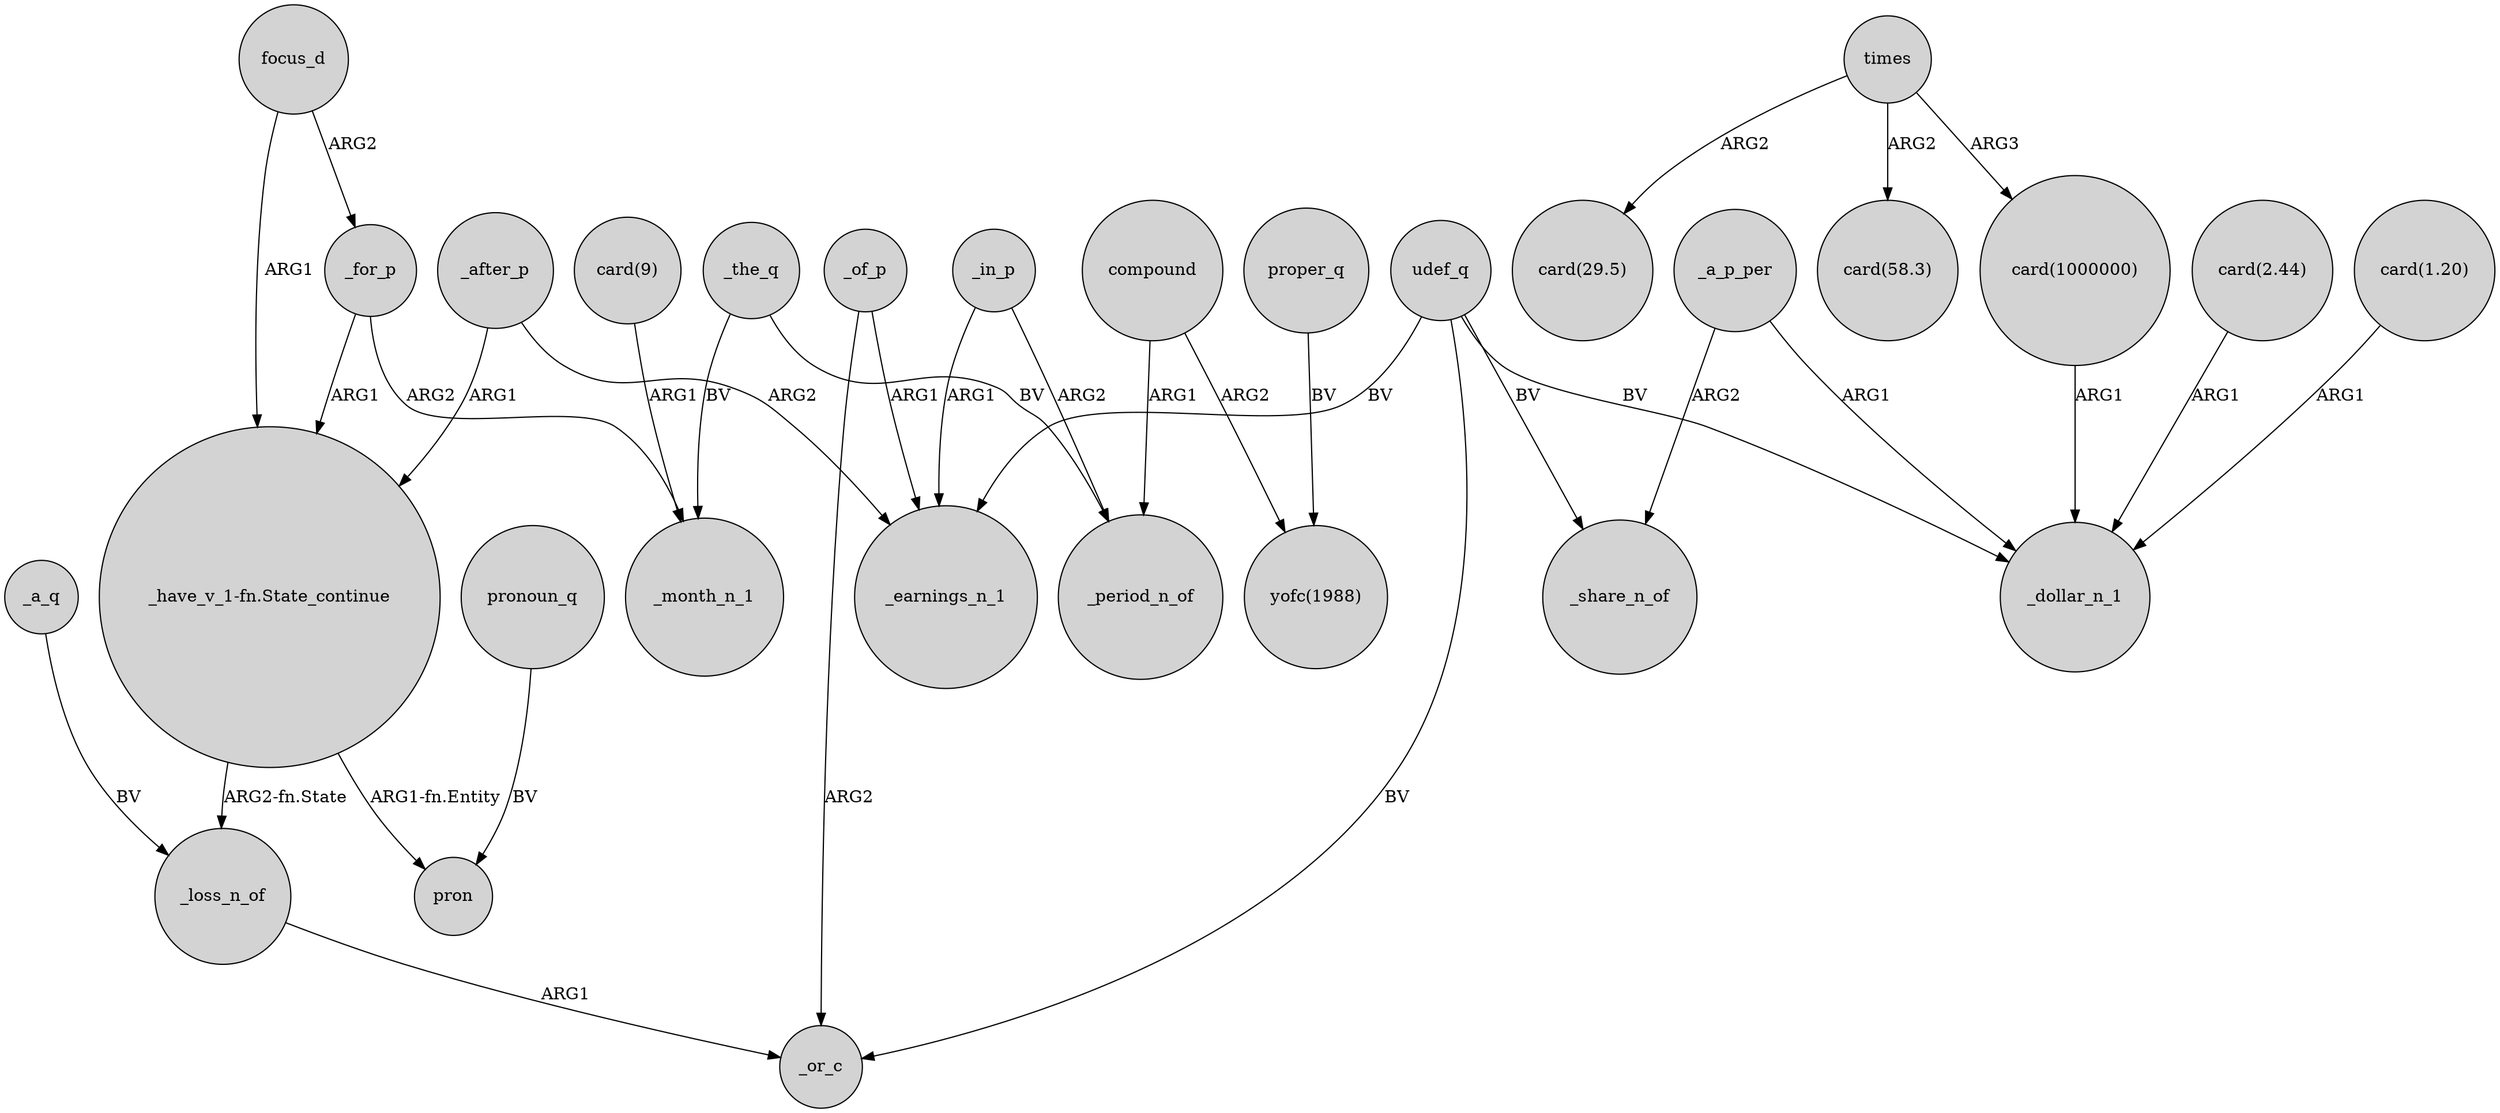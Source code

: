 digraph {
	node [shape=circle style=filled]
	_a_q -> _loss_n_of [label=BV]
	_in_p -> _earnings_n_1 [label=ARG1]
	_the_q -> _month_n_1 [label=BV]
	_in_p -> _period_n_of [label=ARG2]
	compound -> "yofc(1988)" [label=ARG2]
	_after_p -> _earnings_n_1 [label=ARG2]
	times -> "card(1000000)" [label=ARG3]
	"_have_v_1-fn.State_continue" -> _loss_n_of [label="ARG2-fn.State"]
	udef_q -> _or_c [label=BV]
	_after_p -> "_have_v_1-fn.State_continue" [label=ARG1]
	pronoun_q -> pron [label=BV]
	"card(2.44)" -> _dollar_n_1 [label=ARG1]
	_a_p_per -> _share_n_of [label=ARG2]
	udef_q -> _earnings_n_1 [label=BV]
	times -> "card(29.5)" [label=ARG2]
	_of_p -> _earnings_n_1 [label=ARG1]
	udef_q -> _share_n_of [label=BV]
	udef_q -> _dollar_n_1 [label=BV]
	"card(1000000)" -> _dollar_n_1 [label=ARG1]
	"card(1.20)" -> _dollar_n_1 [label=ARG1]
	times -> "card(58.3)" [label=ARG2]
	proper_q -> "yofc(1988)" [label=BV]
	_a_p_per -> _dollar_n_1 [label=ARG1]
	"_have_v_1-fn.State_continue" -> pron [label="ARG1-fn.Entity"]
	compound -> _period_n_of [label=ARG1]
	_loss_n_of -> _or_c [label=ARG1]
	_for_p -> "_have_v_1-fn.State_continue" [label=ARG1]
	_of_p -> _or_c [label=ARG2]
	_the_q -> _period_n_of [label=BV]
	"card(9)" -> _month_n_1 [label=ARG1]
	focus_d -> _for_p [label=ARG2]
	_for_p -> _month_n_1 [label=ARG2]
	focus_d -> "_have_v_1-fn.State_continue" [label=ARG1]
}
